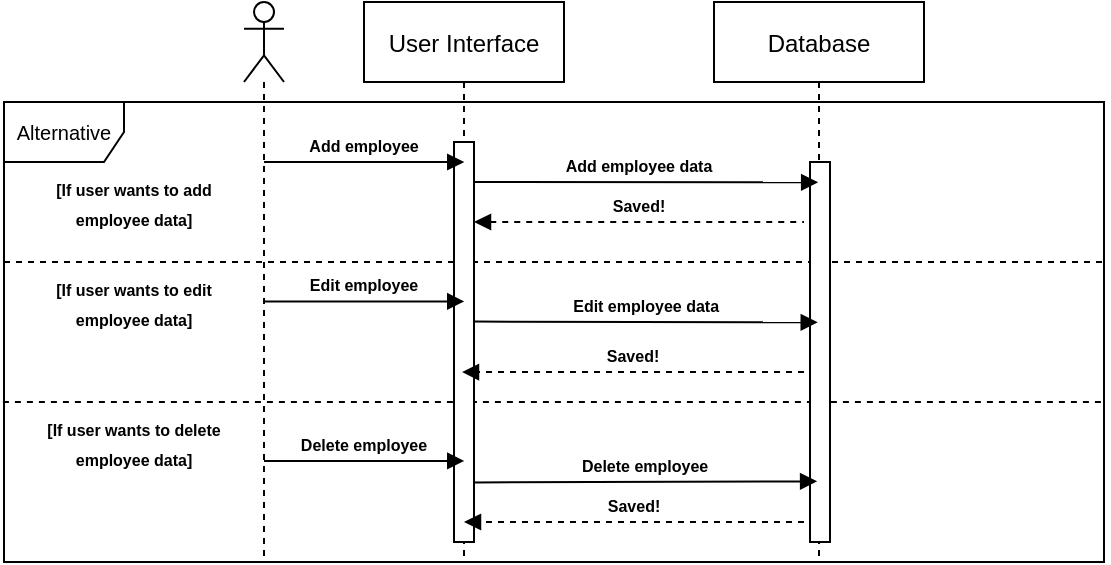 <mxfile version="18.0.8" type="device"><diagram id="l4luCaW0_embPXR4DjTi" name="Page-1"><mxGraphModel dx="610" dy="334" grid="1" gridSize="10" guides="1" tooltips="1" connect="1" arrows="1" fold="1" page="1" pageScale="1" pageWidth="850" pageHeight="1100" math="0" shadow="0"><root><mxCell id="0"/><mxCell id="1" parent="0"/><mxCell id="MODmKP4Mnad0MvVaFaGu-27" value="" style="endArrow=none;dashed=1;html=1;rounded=0;exitX=-0.001;exitY=0.073;exitDx=0;exitDy=0;exitPerimeter=0;entryX=1;entryY=0.073;entryDx=0;entryDy=0;entryPerimeter=0;" edge="1" parent="1"><mxGeometry width="50" height="50" relative="1" as="geometry"><mxPoint x="19.45" y="240" as="sourcePoint"/><mxPoint x="570" y="240" as="targetPoint"/></mxGeometry></mxCell><mxCell id="MODmKP4Mnad0MvVaFaGu-6" value="" style="endArrow=none;dashed=1;html=1;rounded=0;exitX=-0.001;exitY=0.073;exitDx=0;exitDy=0;exitPerimeter=0;entryX=1;entryY=0.073;entryDx=0;entryDy=0;entryPerimeter=0;" edge="1" parent="1"><mxGeometry width="50" height="50" relative="1" as="geometry"><mxPoint x="20" y="170" as="sourcePoint"/><mxPoint x="570.55" y="170" as="targetPoint"/></mxGeometry></mxCell><mxCell id="MODmKP4Mnad0MvVaFaGu-1" value="Database" style="shape=umlLifeline;perimeter=lifelinePerimeter;container=0;collapsible=0;recursiveResize=0;rounded=0;shadow=0;strokeWidth=1;" vertex="1" parent="1"><mxGeometry x="375" y="40" width="105" height="280" as="geometry"/></mxCell><mxCell id="MODmKP4Mnad0MvVaFaGu-2" value="" style="html=1;points=[];perimeter=orthogonalPerimeter;fontSize=10;" vertex="1" parent="1"><mxGeometry x="423" y="120" width="10" height="190" as="geometry"/></mxCell><mxCell id="MODmKP4Mnad0MvVaFaGu-3" value="&lt;font style=&quot;font-size: 10px;&quot;&gt;Alternative&lt;/font&gt;" style="shape=umlFrame;whiteSpace=wrap;html=1;" vertex="1" parent="1"><mxGeometry x="20" y="90" width="550" height="230" as="geometry"/></mxCell><mxCell id="MODmKP4Mnad0MvVaFaGu-7" value="Add employee data" style="verticalAlign=bottom;endArrow=block;shadow=0;strokeWidth=1;fontSize=8;fontStyle=1;entryX=0.496;entryY=0.322;entryDx=0;entryDy=0;entryPerimeter=0;" edge="1" parent="1" target="MODmKP4Mnad0MvVaFaGu-1"><mxGeometry relative="1" as="geometry"><mxPoint x="248" y="130" as="sourcePoint"/><mxPoint x="425.5" y="130" as="targetPoint"/></mxGeometry></mxCell><mxCell id="MODmKP4Mnad0MvVaFaGu-5" value="User Interface" style="shape=umlLifeline;perimeter=lifelinePerimeter;container=1;collapsible=0;recursiveResize=0;rounded=0;shadow=0;strokeWidth=1;" vertex="1" parent="1"><mxGeometry x="200" y="40" width="100" height="280" as="geometry"/></mxCell><mxCell id="MODmKP4Mnad0MvVaFaGu-8" value="" style="html=1;points=[];perimeter=orthogonalPerimeter;fontSize=10;" vertex="1" parent="MODmKP4Mnad0MvVaFaGu-5"><mxGeometry x="45" y="70" width="10" height="200" as="geometry"/></mxCell><mxCell id="MODmKP4Mnad0MvVaFaGu-9" value="Add employee" style="verticalAlign=bottom;startArrow=none;endArrow=block;startSize=8;shadow=0;strokeWidth=1;startFill=0;entryX=0.5;entryY=0.229;entryDx=0;entryDy=0;entryPerimeter=0;fontSize=8;fontStyle=1" edge="1" parent="MODmKP4Mnad0MvVaFaGu-5"><mxGeometry relative="1" as="geometry"><mxPoint x="-49.995" y="80" as="sourcePoint"/><mxPoint x="50.13" y="80" as="targetPoint"/></mxGeometry></mxCell><mxCell id="MODmKP4Mnad0MvVaFaGu-25" value="Saved!" style="verticalAlign=bottom;endArrow=none;shadow=0;strokeWidth=1;fontSize=8;fontStyle=1;startArrow=block;startFill=1;endFill=0;dashed=1;" edge="1" parent="MODmKP4Mnad0MvVaFaGu-5"><mxGeometry relative="1" as="geometry"><mxPoint x="55" y="110" as="sourcePoint"/><mxPoint x="220" y="110" as="targetPoint"/></mxGeometry></mxCell><mxCell id="MODmKP4Mnad0MvVaFaGu-11" value="&lt;font style=&quot;font-size: 8px;&quot;&gt;&lt;b&gt;[If user wants to add employee data]&lt;/b&gt;&lt;/font&gt;" style="text;html=1;strokeColor=none;fillColor=none;align=center;verticalAlign=middle;whiteSpace=wrap;rounded=0;" vertex="1" parent="1"><mxGeometry x="30" y="130" width="110" height="20" as="geometry"/></mxCell><mxCell id="MODmKP4Mnad0MvVaFaGu-12" value="" style="shape=umlLifeline;participant=umlActor;perimeter=lifelinePerimeter;whiteSpace=wrap;html=1;container=1;collapsible=0;recursiveResize=0;verticalAlign=top;spacingTop=36;outlineConnect=0;" vertex="1" parent="1"><mxGeometry x="140" y="40" width="20" height="280" as="geometry"/></mxCell><mxCell id="MODmKP4Mnad0MvVaFaGu-16" value="Edit employee" style="verticalAlign=bottom;startArrow=none;endArrow=block;startSize=8;shadow=0;strokeWidth=1;startFill=0;entryX=0.5;entryY=0.229;entryDx=0;entryDy=0;entryPerimeter=0;fontSize=8;fontStyle=1" edge="1" parent="1"><mxGeometry relative="1" as="geometry"><mxPoint x="149.995" y="189.69" as="sourcePoint"/><mxPoint x="250.12" y="189.69" as="targetPoint"/></mxGeometry></mxCell><mxCell id="MODmKP4Mnad0MvVaFaGu-17" value="Delete employee" style="verticalAlign=bottom;startArrow=none;endArrow=block;startSize=8;shadow=0;strokeWidth=1;startFill=0;entryX=0.5;entryY=0.229;entryDx=0;entryDy=0;entryPerimeter=0;fontSize=8;fontStyle=1" edge="1" parent="1"><mxGeometry relative="1" as="geometry"><mxPoint x="150.005" y="269.46" as="sourcePoint"/><mxPoint x="250.13" y="269.46" as="targetPoint"/></mxGeometry></mxCell><mxCell id="MODmKP4Mnad0MvVaFaGu-18" value="Saved!" style="verticalAlign=bottom;endArrow=block;entryX=0.508;entryY=0.634;shadow=0;strokeWidth=1;dashed=1;entryDx=0;entryDy=0;entryPerimeter=0;fontSize=8;fontStyle=1" edge="1" parent="1"><mxGeometry relative="1" as="geometry"><mxPoint x="420" y="225" as="sourcePoint"/><mxPoint x="249" y="225.04" as="targetPoint"/></mxGeometry></mxCell><mxCell id="MODmKP4Mnad0MvVaFaGu-23" value="&lt;font style=&quot;font-size: 8px;&quot;&gt;&lt;b&gt;[If user wants to edit employee data]&lt;/b&gt;&lt;/font&gt;" style="text;html=1;strokeColor=none;fillColor=none;align=center;verticalAlign=middle;whiteSpace=wrap;rounded=0;" vertex="1" parent="1"><mxGeometry x="30" y="180" width="110" height="20" as="geometry"/></mxCell><mxCell id="MODmKP4Mnad0MvVaFaGu-24" value="&lt;font style=&quot;font-size: 8px;&quot;&gt;&lt;b&gt;[If user wants to delete employee data]&lt;/b&gt;&lt;/font&gt;" style="text;html=1;strokeColor=none;fillColor=none;align=center;verticalAlign=middle;whiteSpace=wrap;rounded=0;" vertex="1" parent="1"><mxGeometry x="30" y="250" width="110" height="20" as="geometry"/></mxCell><mxCell id="MODmKP4Mnad0MvVaFaGu-10" value="Saved!" style="verticalAlign=bottom;endArrow=block;shadow=0;strokeWidth=1;dashed=1;fontSize=8;fontStyle=1" edge="1" parent="1"><mxGeometry relative="1" as="geometry"><mxPoint x="420" y="300" as="sourcePoint"/><mxPoint x="250" y="300" as="targetPoint"/></mxGeometry></mxCell><mxCell id="MODmKP4Mnad0MvVaFaGu-29" value="Delete employee" style="verticalAlign=bottom;endArrow=block;entryX=0.491;entryY=0.856;shadow=0;strokeWidth=1;entryDx=0;entryDy=0;entryPerimeter=0;fontSize=8;fontStyle=1;exitX=1.006;exitY=0.851;exitDx=0;exitDy=0;exitPerimeter=0;" edge="1" parent="1" source="MODmKP4Mnad0MvVaFaGu-8" target="MODmKP4Mnad0MvVaFaGu-1"><mxGeometry relative="1" as="geometry"><mxPoint x="260" y="280" as="sourcePoint"/><mxPoint x="424.925" y="280" as="targetPoint"/></mxGeometry></mxCell><mxCell id="MODmKP4Mnad0MvVaFaGu-30" value="Edit employee data" style="verticalAlign=bottom;endArrow=block;shadow=0;strokeWidth=1;fontSize=8;fontStyle=1;exitX=1.006;exitY=0.449;exitDx=0;exitDy=0;exitPerimeter=0;entryX=0.494;entryY=0.572;entryDx=0;entryDy=0;entryPerimeter=0;" edge="1" parent="1" source="MODmKP4Mnad0MvVaFaGu-8" target="MODmKP4Mnad0MvVaFaGu-1"><mxGeometry relative="1" as="geometry"><mxPoint x="259.45" y="200.0" as="sourcePoint"/><mxPoint x="420" y="200" as="targetPoint"/><Array as="points"/></mxGeometry></mxCell></root></mxGraphModel></diagram></mxfile>